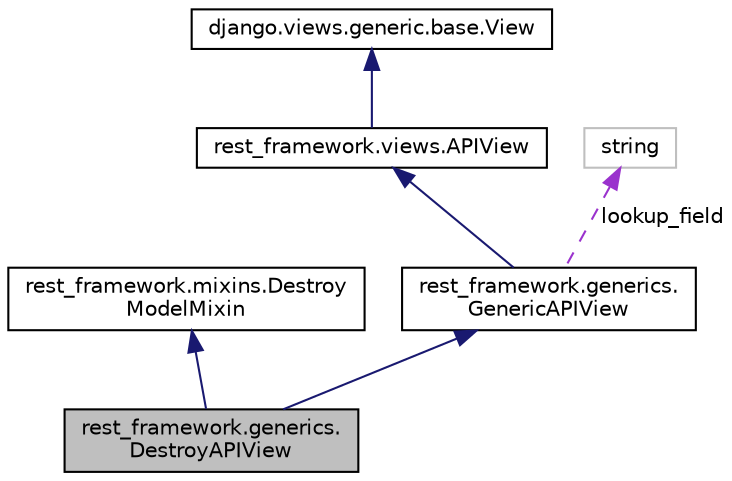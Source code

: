 digraph "rest_framework.generics.DestroyAPIView"
{
 // LATEX_PDF_SIZE
  edge [fontname="Helvetica",fontsize="10",labelfontname="Helvetica",labelfontsize="10"];
  node [fontname="Helvetica",fontsize="10",shape=record];
  Node1 [label="rest_framework.generics.\lDestroyAPIView",height=0.2,width=0.4,color="black", fillcolor="grey75", style="filled", fontcolor="black",tooltip=" "];
  Node2 -> Node1 [dir="back",color="midnightblue",fontsize="10",style="solid"];
  Node2 [label="rest_framework.mixins.Destroy\lModelMixin",height=0.2,width=0.4,color="black", fillcolor="white", style="filled",URL="$classrest__framework_1_1mixins_1_1_destroy_model_mixin.html",tooltip=" "];
  Node3 -> Node1 [dir="back",color="midnightblue",fontsize="10",style="solid"];
  Node3 [label="rest_framework.generics.\lGenericAPIView",height=0.2,width=0.4,color="black", fillcolor="white", style="filled",URL="$classrest__framework_1_1generics_1_1_generic_a_p_i_view.html",tooltip=" "];
  Node4 -> Node3 [dir="back",color="midnightblue",fontsize="10",style="solid"];
  Node4 [label="rest_framework.views.APIView",height=0.2,width=0.4,color="black", fillcolor="white", style="filled",URL="$classrest__framework_1_1views_1_1_a_p_i_view.html",tooltip=" "];
  Node5 -> Node4 [dir="back",color="midnightblue",fontsize="10",style="solid"];
  Node5 [label="django.views.generic.base.View",height=0.2,width=0.4,color="black", fillcolor="white", style="filled",URL="$classdjango_1_1views_1_1generic_1_1base_1_1_view.html",tooltip=" "];
  Node6 -> Node3 [dir="back",color="darkorchid3",fontsize="10",style="dashed",label=" lookup_field" ];
  Node6 [label="string",height=0.2,width=0.4,color="grey75", fillcolor="white", style="filled",tooltip=" "];
}
